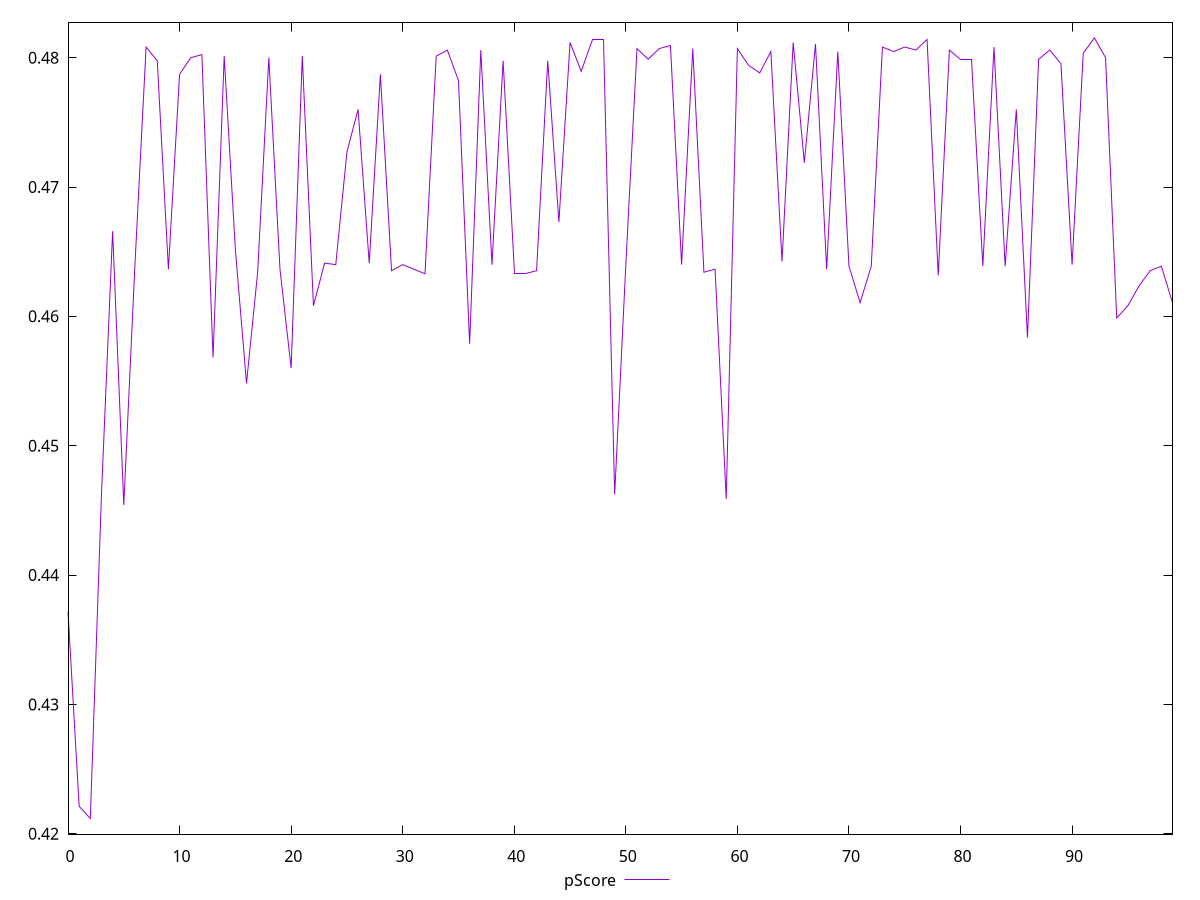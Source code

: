 reset

$pScore <<EOF
0 0.4371764705882353
1 0.42211764705882354
2 0.42117647058823526
3 0.44623529411764706
4 0.46658823529411764
5 0.44541176470588234
6 0.46399999999999997
7 0.4808235294117647
8 0.4797647058823529
9 0.4636470588235294
10 0.4787058823529412
11 0.48
12 0.48023529411764704
13 0.4568235294117647
14 0.48011764705882354
15 0.4651764705882353
16 0.4548235294117647
17 0.46341176470588236
18 0.48
19 0.4636470588235294
20 0.456
21 0.48011764705882354
22 0.4608235294117647
23 0.4641176470588235
24 0.46399999999999997
25 0.4727058823529412
26 0.476
27 0.4641176470588235
28 0.4787058823529412
29 0.46352941176470586
30 0.46399999999999997
31 0.4636470588235294
32 0.4632941176470588
33 0.48011764705882354
34 0.48058823529411765
35 0.47823529411764704
36 0.45788235294117646
37 0.48058823529411765
38 0.46399999999999997
39 0.4797647058823529
40 0.4632941176470588
41 0.4632941176470588
42 0.46352941176470586
43 0.4797647058823529
44 0.4672941176470588
45 0.4811764705882353
46 0.47894117647058826
47 0.4814117647058824
48 0.4814117647058824
49 0.44623529411764706
50 0.46399999999999997
51 0.4807058823529412
52 0.4798823529411765
53 0.4807058823529412
54 0.4809411764705882
55 0.46399999999999997
56 0.4807058823529412
57 0.46341176470588236
58 0.4636470588235294
59 0.44588235294117645
60 0.4807058823529412
61 0.47941176470588237
62 0.4788235294117647
63 0.4804705882352941
64 0.4642352941176471
65 0.4811764705882353
66 0.4718823529411765
67 0.48105882352941176
68 0.4636470588235294
69 0.4804705882352941
70 0.46388235294117647
71 0.46105882352941174
72 0.46388235294117647
73 0.4808235294117647
74 0.4804705882352941
75 0.4808235294117647
76 0.48058823529411765
77 0.4814117647058824
78 0.4631764705882353
79 0.48058823529411765
80 0.4798823529411765
81 0.4798823529411765
82 0.46388235294117647
83 0.4808235294117647
84 0.46388235294117647
85 0.476
86 0.4583529411764706
87 0.4798823529411765
88 0.48058823529411765
89 0.47952941176470587
90 0.46399999999999997
91 0.4803529411764706
92 0.4815294117647059
93 0.48
94 0.45988235294117646
95 0.4608235294117647
96 0.4623529411764706
97 0.46352941176470586
98 0.46388235294117647
99 0.46105882352941174
EOF

set key outside below
set xrange [0:99]
set yrange [0.41996941176470587:0.48273647058823527]
set trange [0.41996941176470587:0.48273647058823527]
set terminal svg size 640, 500 enhanced background rgb 'white'
set output "report/report_00029_2021-02-24T13-36-40.390Z/uses-rel-preload/samples/agenda/pScore/values.svg"

plot $pScore title "pScore" with line

reset
